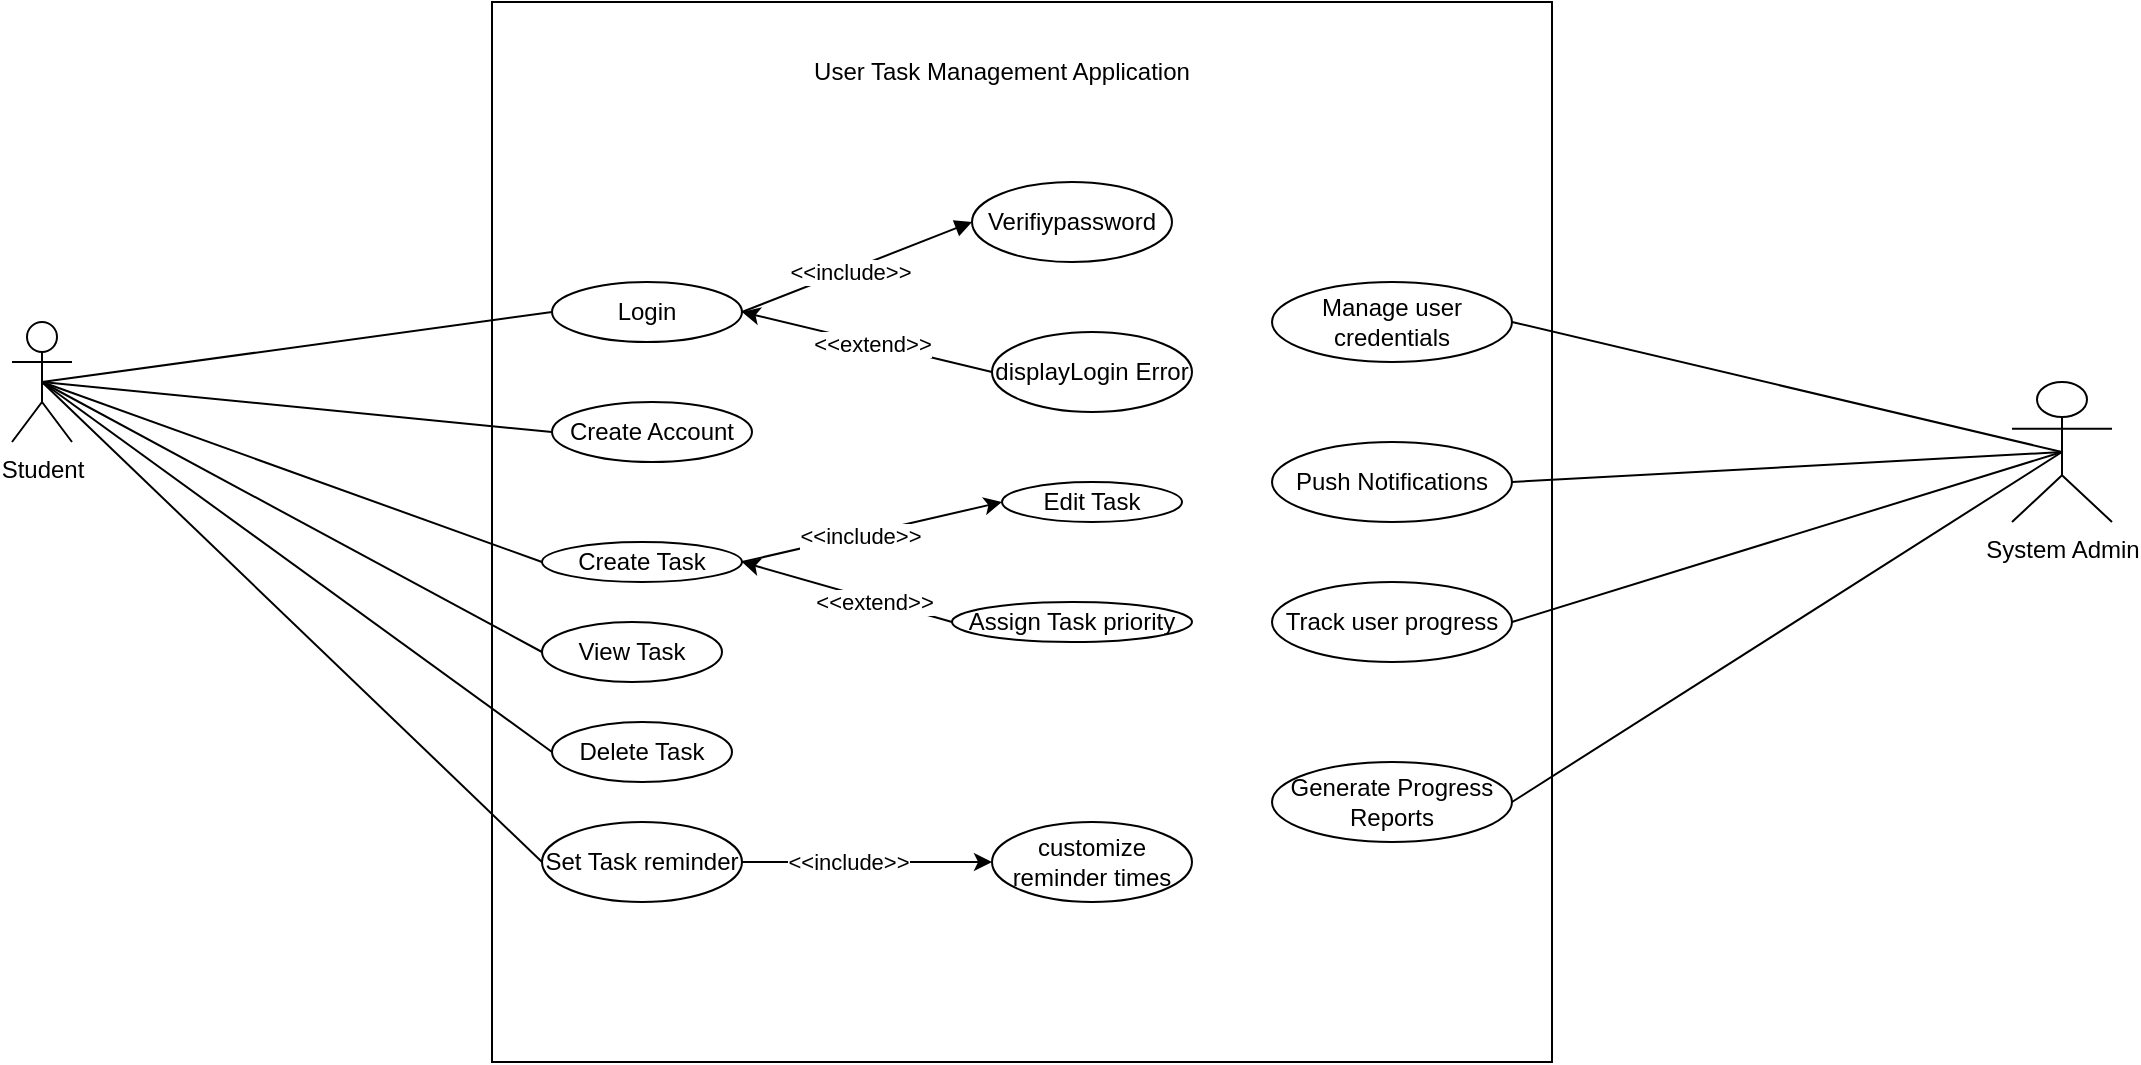 <mxfile>
    <diagram id="BEJ2qcMkGHiwYAIrVTsQ" name="Page-1">
        <mxGraphModel dx="1548" dy="1917" grid="1" gridSize="10" guides="1" tooltips="1" connect="1" arrows="1" fold="1" page="0" pageScale="1" pageWidth="850" pageHeight="1100" math="0" shadow="0">
            <root>
                <mxCell id="0"/>
                <mxCell id="1" parent="0"/>
                <mxCell id="63" value="" style="whiteSpace=wrap;html=1;aspect=fixed;" vertex="1" parent="1">
                    <mxGeometry x="140" y="-940" width="530" height="530" as="geometry"/>
                </mxCell>
                <mxCell id="64" value="User Task Management Application" style="text;html=1;align=center;verticalAlign=middle;whiteSpace=wrap;rounded=0;" vertex="1" parent="1">
                    <mxGeometry x="300" y="-920" width="190" height="30" as="geometry"/>
                </mxCell>
                <mxCell id="65" value="Create Account" style="ellipse;whiteSpace=wrap;html=1;" vertex="1" parent="1">
                    <mxGeometry x="170" y="-740" width="100" height="30" as="geometry"/>
                </mxCell>
                <mxCell id="66" value="Login" style="ellipse;whiteSpace=wrap;html=1;" vertex="1" parent="1">
                    <mxGeometry x="170" y="-800" width="95" height="30" as="geometry"/>
                </mxCell>
                <mxCell id="67" value="Student" style="shape=umlActor;verticalLabelPosition=bottom;verticalAlign=top;html=1;" vertex="1" parent="1">
                    <mxGeometry x="-100" y="-780" width="30" height="60" as="geometry"/>
                </mxCell>
                <mxCell id="68" value="&lt;div&gt;Verifiypassword&lt;/div&gt;" style="ellipse;whiteSpace=wrap;html=1;" vertex="1" parent="1">
                    <mxGeometry x="380" y="-850" width="100" height="40" as="geometry"/>
                </mxCell>
                <mxCell id="69" value="displayLogin Error" style="ellipse;whiteSpace=wrap;html=1;" vertex="1" parent="1">
                    <mxGeometry x="390" y="-775" width="100" height="40" as="geometry"/>
                </mxCell>
                <mxCell id="71" value="" style="html=1;verticalAlign=bottom;labelBackgroundColor=none;endArrow=block;endFill=1;exitX=1;exitY=0.5;exitDx=0;exitDy=0;entryX=0;entryY=0.5;entryDx=0;entryDy=0;" edge="1" parent="1" source="66" target="68">
                    <mxGeometry width="160" relative="1" as="geometry">
                        <mxPoint x="340" y="-755.5" as="sourcePoint"/>
                        <mxPoint x="410" y="-755.5" as="targetPoint"/>
                    </mxGeometry>
                </mxCell>
                <mxCell id="72" value="&amp;lt;&amp;lt;include&amp;gt;&amp;gt;" style="edgeLabel;html=1;align=center;verticalAlign=middle;resizable=0;points=[];" vertex="1" connectable="0" parent="71">
                    <mxGeometry x="-0.061" y="-1" relative="1" as="geometry">
                        <mxPoint x="-1" as="offset"/>
                    </mxGeometry>
                </mxCell>
                <mxCell id="73" value="" style="endArrow=classic;html=1;entryX=1;entryY=0.5;entryDx=0;entryDy=0;exitX=0;exitY=0.5;exitDx=0;exitDy=0;" edge="1" parent="1" source="69" target="66">
                    <mxGeometry width="50" height="50" relative="1" as="geometry">
                        <mxPoint x="470" y="-610" as="sourcePoint"/>
                        <mxPoint x="520" y="-660" as="targetPoint"/>
                    </mxGeometry>
                </mxCell>
                <mxCell id="74" value="&amp;lt;&amp;lt;extend&amp;gt;&amp;gt;" style="edgeLabel;html=1;align=center;verticalAlign=middle;resizable=0;points=[];" vertex="1" connectable="0" parent="73">
                    <mxGeometry x="-0.032" relative="1" as="geometry">
                        <mxPoint as="offset"/>
                    </mxGeometry>
                </mxCell>
                <mxCell id="75" value="Create Task" style="ellipse;whiteSpace=wrap;html=1;" vertex="1" parent="1">
                    <mxGeometry x="165" y="-670" width="100" height="20" as="geometry"/>
                </mxCell>
                <mxCell id="76" value="Edit Task" style="ellipse;whiteSpace=wrap;html=1;" vertex="1" parent="1">
                    <mxGeometry x="395" y="-700" width="90" height="20" as="geometry"/>
                </mxCell>
                <mxCell id="77" value="View Task" style="ellipse;whiteSpace=wrap;html=1;" vertex="1" parent="1">
                    <mxGeometry x="165" y="-630" width="90" height="30" as="geometry"/>
                </mxCell>
                <mxCell id="79" value="Delete Task" style="ellipse;whiteSpace=wrap;html=1;" vertex="1" parent="1">
                    <mxGeometry x="170" y="-580" width="90" height="30" as="geometry"/>
                </mxCell>
                <mxCell id="80" value="Assign Task priority" style="ellipse;whiteSpace=wrap;html=1;" vertex="1" parent="1">
                    <mxGeometry x="370" y="-640" width="120" height="20" as="geometry"/>
                </mxCell>
                <mxCell id="81" value="" style="endArrow=classic;html=1;entryX=1;entryY=0.5;entryDx=0;entryDy=0;exitX=0;exitY=0.5;exitDx=0;exitDy=0;" edge="1" parent="1" source="80" target="75">
                    <mxGeometry width="50" height="50" relative="1" as="geometry">
                        <mxPoint x="470" y="-610" as="sourcePoint"/>
                        <mxPoint x="520" y="-660" as="targetPoint"/>
                    </mxGeometry>
                </mxCell>
                <mxCell id="82" value="&amp;lt;&amp;lt;extend&amp;gt;&amp;gt;" style="edgeLabel;html=1;align=center;verticalAlign=middle;resizable=0;points=[];" vertex="1" connectable="0" parent="81">
                    <mxGeometry x="-0.25" y="1" relative="1" as="geometry">
                        <mxPoint as="offset"/>
                    </mxGeometry>
                </mxCell>
                <mxCell id="83" value="" style="endArrow=classic;html=1;exitX=1;exitY=0.5;exitDx=0;exitDy=0;entryX=0;entryY=0.5;entryDx=0;entryDy=0;" edge="1" parent="1" source="75" target="76">
                    <mxGeometry width="50" height="50" relative="1" as="geometry">
                        <mxPoint x="470" y="-610" as="sourcePoint"/>
                        <mxPoint x="520" y="-660" as="targetPoint"/>
                    </mxGeometry>
                </mxCell>
                <mxCell id="84" value="&amp;lt;&amp;lt;include&amp;gt;&amp;gt;" style="edgeLabel;html=1;align=center;verticalAlign=middle;resizable=0;points=[];" vertex="1" connectable="0" parent="83">
                    <mxGeometry x="-0.102" y="-1" relative="1" as="geometry">
                        <mxPoint y="-1" as="offset"/>
                    </mxGeometry>
                </mxCell>
                <mxCell id="85" value="Set Task reminder" style="ellipse;whiteSpace=wrap;html=1;" vertex="1" parent="1">
                    <mxGeometry x="165" y="-530" width="100" height="40" as="geometry"/>
                </mxCell>
                <mxCell id="86" value="customize reminder times" style="ellipse;whiteSpace=wrap;html=1;" vertex="1" parent="1">
                    <mxGeometry x="390" y="-530" width="100" height="40" as="geometry"/>
                </mxCell>
                <mxCell id="87" value="" style="endArrow=classic;html=1;exitX=1;exitY=0.5;exitDx=0;exitDy=0;entryX=0;entryY=0.5;entryDx=0;entryDy=0;" edge="1" parent="1" source="85" target="86">
                    <mxGeometry width="50" height="50" relative="1" as="geometry">
                        <mxPoint x="470" y="-610" as="sourcePoint"/>
                        <mxPoint x="520" y="-660" as="targetPoint"/>
                    </mxGeometry>
                </mxCell>
                <mxCell id="88" value="&amp;lt;&amp;lt;include&amp;gt;&amp;gt;" style="edgeLabel;html=1;align=center;verticalAlign=middle;resizable=0;points=[];" vertex="1" connectable="0" parent="87">
                    <mxGeometry x="-0.163" relative="1" as="geometry">
                        <mxPoint as="offset"/>
                    </mxGeometry>
                </mxCell>
                <mxCell id="89" value="System Admin" style="shape=umlActor;verticalLabelPosition=bottom;verticalAlign=top;html=1;" vertex="1" parent="1">
                    <mxGeometry x="900" y="-750" width="50" height="70" as="geometry"/>
                </mxCell>
                <mxCell id="90" value="Manage user credentials" style="ellipse;whiteSpace=wrap;html=1;" vertex="1" parent="1">
                    <mxGeometry x="530" y="-800" width="120" height="40" as="geometry"/>
                </mxCell>
                <mxCell id="91" value="Push Notifications" style="ellipse;whiteSpace=wrap;html=1;" vertex="1" parent="1">
                    <mxGeometry x="530" y="-720" width="120" height="40" as="geometry"/>
                </mxCell>
                <mxCell id="92" value="Track user progress" style="ellipse;whiteSpace=wrap;html=1;" vertex="1" parent="1">
                    <mxGeometry x="530" y="-650" width="120" height="40" as="geometry"/>
                </mxCell>
                <mxCell id="93" value="Generate Progress Reports" style="ellipse;whiteSpace=wrap;html=1;" vertex="1" parent="1">
                    <mxGeometry x="530" y="-560" width="120" height="40" as="geometry"/>
                </mxCell>
                <mxCell id="94" value="" style="endArrow=none;html=1;exitX=0.5;exitY=0.5;exitDx=0;exitDy=0;exitPerimeter=0;entryX=0;entryY=0.5;entryDx=0;entryDy=0;" edge="1" parent="1" source="67" target="66">
                    <mxGeometry width="50" height="50" relative="1" as="geometry">
                        <mxPoint x="470" y="-610" as="sourcePoint"/>
                        <mxPoint x="520" y="-660" as="targetPoint"/>
                    </mxGeometry>
                </mxCell>
                <mxCell id="95" value="" style="endArrow=none;html=1;exitX=0.5;exitY=0.5;exitDx=0;exitDy=0;exitPerimeter=0;entryX=0;entryY=0.5;entryDx=0;entryDy=0;" edge="1" parent="1" source="67" target="65">
                    <mxGeometry width="50" height="50" relative="1" as="geometry">
                        <mxPoint x="25" y="-755" as="sourcePoint"/>
                        <mxPoint x="180" y="-775" as="targetPoint"/>
                    </mxGeometry>
                </mxCell>
                <mxCell id="96" value="" style="endArrow=none;html=1;exitX=0.5;exitY=0.5;exitDx=0;exitDy=0;exitPerimeter=0;entryX=0;entryY=0.5;entryDx=0;entryDy=0;" edge="1" parent="1" source="67" target="75">
                    <mxGeometry width="50" height="50" relative="1" as="geometry">
                        <mxPoint x="35" y="-745" as="sourcePoint"/>
                        <mxPoint x="190" y="-765" as="targetPoint"/>
                    </mxGeometry>
                </mxCell>
                <mxCell id="97" value="" style="endArrow=none;html=1;exitX=0.5;exitY=0.5;exitDx=0;exitDy=0;exitPerimeter=0;entryX=0;entryY=0.5;entryDx=0;entryDy=0;" edge="1" parent="1" source="67" target="77">
                    <mxGeometry width="50" height="50" relative="1" as="geometry">
                        <mxPoint x="45" y="-735" as="sourcePoint"/>
                        <mxPoint x="200" y="-755" as="targetPoint"/>
                    </mxGeometry>
                </mxCell>
                <mxCell id="98" value="" style="endArrow=none;html=1;exitX=0.5;exitY=0.5;exitDx=0;exitDy=0;exitPerimeter=0;entryX=0;entryY=0.5;entryDx=0;entryDy=0;" edge="1" parent="1" source="67" target="79">
                    <mxGeometry width="50" height="50" relative="1" as="geometry">
                        <mxPoint x="55" y="-725" as="sourcePoint"/>
                        <mxPoint x="210" y="-745" as="targetPoint"/>
                    </mxGeometry>
                </mxCell>
                <mxCell id="99" value="" style="endArrow=none;html=1;exitX=0.5;exitY=0.5;exitDx=0;exitDy=0;exitPerimeter=0;entryX=0;entryY=0.5;entryDx=0;entryDy=0;" edge="1" parent="1" source="67" target="85">
                    <mxGeometry width="50" height="50" relative="1" as="geometry">
                        <mxPoint x="65" y="-715" as="sourcePoint"/>
                        <mxPoint x="220" y="-735" as="targetPoint"/>
                    </mxGeometry>
                </mxCell>
                <mxCell id="100" value="" style="endArrow=none;html=1;entryX=1;entryY=0.5;entryDx=0;entryDy=0;exitX=0.5;exitY=0.5;exitDx=0;exitDy=0;exitPerimeter=0;" edge="1" parent="1" source="89" target="90">
                    <mxGeometry width="50" height="50" relative="1" as="geometry">
                        <mxPoint x="680" y="-580" as="sourcePoint"/>
                        <mxPoint x="730" y="-630" as="targetPoint"/>
                    </mxGeometry>
                </mxCell>
                <mxCell id="101" value="" style="endArrow=none;html=1;entryX=1;entryY=0.5;entryDx=0;entryDy=0;exitX=0.5;exitY=0.5;exitDx=0;exitDy=0;exitPerimeter=0;" edge="1" parent="1" source="89" target="91">
                    <mxGeometry width="50" height="50" relative="1" as="geometry">
                        <mxPoint x="805" y="-745" as="sourcePoint"/>
                        <mxPoint x="660" y="-770" as="targetPoint"/>
                    </mxGeometry>
                </mxCell>
                <mxCell id="102" value="" style="endArrow=none;html=1;entryX=1;entryY=0.5;entryDx=0;entryDy=0;exitX=0.5;exitY=0.5;exitDx=0;exitDy=0;exitPerimeter=0;" edge="1" parent="1" source="89" target="92">
                    <mxGeometry width="50" height="50" relative="1" as="geometry">
                        <mxPoint x="815" y="-735" as="sourcePoint"/>
                        <mxPoint x="670" y="-760" as="targetPoint"/>
                    </mxGeometry>
                </mxCell>
                <mxCell id="103" value="" style="endArrow=none;html=1;entryX=1;entryY=0.5;entryDx=0;entryDy=0;exitX=0.5;exitY=0.5;exitDx=0;exitDy=0;exitPerimeter=0;" edge="1" parent="1" source="89" target="93">
                    <mxGeometry width="50" height="50" relative="1" as="geometry">
                        <mxPoint x="890" y="-760" as="sourcePoint"/>
                        <mxPoint x="680" y="-750" as="targetPoint"/>
                    </mxGeometry>
                </mxCell>
            </root>
        </mxGraphModel>
    </diagram>
</mxfile>